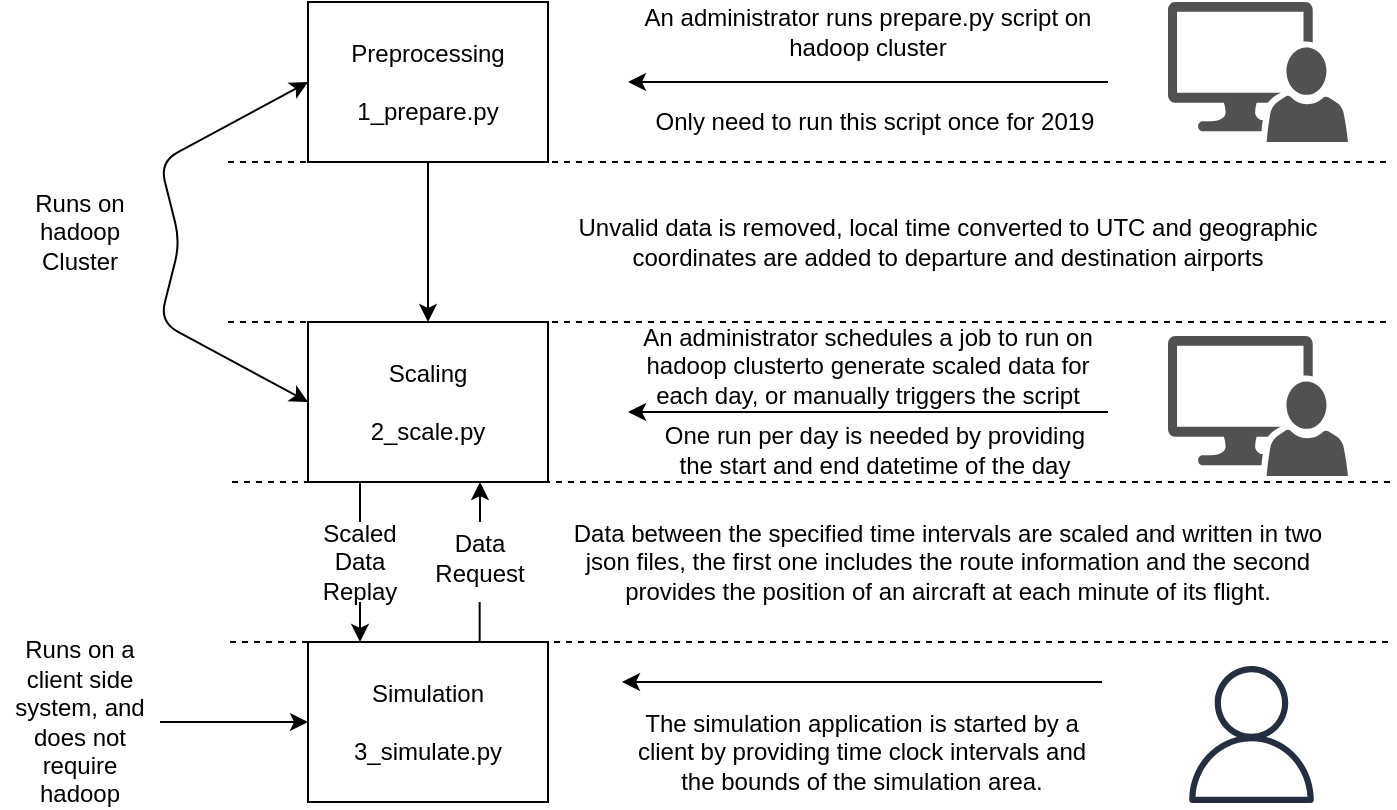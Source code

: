 <mxfile version="13.0.0" type="device"><diagram id="9F6oBmiW1dw53LUDTHpk" name="Page-1"><mxGraphModel dx="1185" dy="721" grid="1" gridSize="10" guides="1" tooltips="1" connect="1" arrows="1" fold="1" page="1" pageScale="1" pageWidth="827" pageHeight="583" math="0" shadow="0"><root><mxCell id="0"/><mxCell id="1" parent="0"/><mxCell id="dcO2wPu4HM9BPRL9SGTF-2" value="Preprocessing&lt;br&gt;&lt;br&gt;1_prepare.py" style="rounded=0;whiteSpace=wrap;html=1;" vertex="1" parent="1"><mxGeometry x="220" y="80" width="120" height="80" as="geometry"/></mxCell><mxCell id="dcO2wPu4HM9BPRL9SGTF-3" value="Scaling&lt;br&gt;&lt;br&gt;2_scale.py" style="rounded=0;whiteSpace=wrap;html=1;" vertex="1" parent="1"><mxGeometry x="220" y="240" width="120" height="80" as="geometry"/></mxCell><mxCell id="dcO2wPu4HM9BPRL9SGTF-4" value="Simulation&lt;br&gt;&lt;br&gt;3_simulate.py" style="rounded=0;whiteSpace=wrap;html=1;" vertex="1" parent="1"><mxGeometry x="220" y="400" width="120" height="80" as="geometry"/></mxCell><mxCell id="dcO2wPu4HM9BPRL9SGTF-6" value="" style="pointerEvents=1;shadow=0;dashed=0;html=1;strokeColor=none;labelPosition=center;verticalLabelPosition=bottom;verticalAlign=top;align=center;fillColor=#515151;shape=mxgraph.mscae.system_center.admin_console" vertex="1" parent="1"><mxGeometry x="650" y="80" width="90" height="70" as="geometry"/></mxCell><mxCell id="dcO2wPu4HM9BPRL9SGTF-7" value="" style="endArrow=classic;html=1;" edge="1" parent="1"><mxGeometry width="50" height="50" relative="1" as="geometry"><mxPoint x="620" y="120" as="sourcePoint"/><mxPoint x="380" y="120" as="targetPoint"/></mxGeometry></mxCell><mxCell id="dcO2wPu4HM9BPRL9SGTF-8" value="An administrator runs prepare.py script on hadoop cluster" style="text;html=1;strokeColor=none;fillColor=none;align=center;verticalAlign=middle;whiteSpace=wrap;rounded=0;" vertex="1" parent="1"><mxGeometry x="380" y="80" width="240" height="30" as="geometry"/></mxCell><mxCell id="dcO2wPu4HM9BPRL9SGTF-9" value="" style="endArrow=classic;html=1;exitX=0.5;exitY=1;exitDx=0;exitDy=0;entryX=0.5;entryY=0;entryDx=0;entryDy=0;" edge="1" parent="1" source="dcO2wPu4HM9BPRL9SGTF-2" target="dcO2wPu4HM9BPRL9SGTF-3"><mxGeometry width="50" height="50" relative="1" as="geometry"><mxPoint x="360" y="310" as="sourcePoint"/><mxPoint x="410" y="260" as="targetPoint"/></mxGeometry></mxCell><mxCell id="dcO2wPu4HM9BPRL9SGTF-10" value="Unvalid data is removed, local time converted to UTC and geographic coordinates are added to departure and destination airports" style="text;html=1;strokeColor=none;fillColor=none;align=center;verticalAlign=middle;whiteSpace=wrap;rounded=0;" vertex="1" parent="1"><mxGeometry x="340" y="160" width="400" height="80" as="geometry"/></mxCell><mxCell id="dcO2wPu4HM9BPRL9SGTF-11" value="" style="endArrow=none;dashed=1;html=1;" edge="1" parent="1"><mxGeometry width="50" height="50" relative="1" as="geometry"><mxPoint x="180" y="160" as="sourcePoint"/><mxPoint x="760" y="160" as="targetPoint"/></mxGeometry></mxCell><mxCell id="dcO2wPu4HM9BPRL9SGTF-12" value="" style="endArrow=none;dashed=1;html=1;" edge="1" parent="1"><mxGeometry width="50" height="50" relative="1" as="geometry"><mxPoint x="180" y="240" as="sourcePoint"/><mxPoint x="762" y="240" as="targetPoint"/></mxGeometry></mxCell><mxCell id="dcO2wPu4HM9BPRL9SGTF-13" value="" style="endArrow=none;dashed=1;html=1;" edge="1" parent="1"><mxGeometry width="50" height="50" relative="1" as="geometry"><mxPoint x="182" y="320" as="sourcePoint"/><mxPoint x="762" y="320" as="targetPoint"/></mxGeometry></mxCell><mxCell id="dcO2wPu4HM9BPRL9SGTF-18" value="Only need to run this script once for 2019" style="text;html=1;strokeColor=none;fillColor=none;align=center;verticalAlign=middle;whiteSpace=wrap;rounded=0;" vertex="1" parent="1"><mxGeometry x="390" y="130" width="227" height="20" as="geometry"/></mxCell><mxCell id="dcO2wPu4HM9BPRL9SGTF-19" value="" style="endArrow=classic;html=1;" edge="1" parent="1"><mxGeometry width="50" height="50" relative="1" as="geometry"><mxPoint x="620" y="285" as="sourcePoint"/><mxPoint x="380" y="285" as="targetPoint"/></mxGeometry></mxCell><mxCell id="dcO2wPu4HM9BPRL9SGTF-20" value="An administrator schedules a job to run on hadoop clusterto generate scaled data for each day, or manually triggers the script" style="text;html=1;strokeColor=none;fillColor=none;align=center;verticalAlign=middle;whiteSpace=wrap;rounded=0;" vertex="1" parent="1"><mxGeometry x="380" y="240" width="240" height="44.5" as="geometry"/></mxCell><mxCell id="dcO2wPu4HM9BPRL9SGTF-21" value="One run per day is needed by providing the start and end datetime of the day" style="text;html=1;strokeColor=none;fillColor=none;align=center;verticalAlign=middle;whiteSpace=wrap;rounded=0;" vertex="1" parent="1"><mxGeometry x="390" y="290" width="227" height="27" as="geometry"/></mxCell><mxCell id="dcO2wPu4HM9BPRL9SGTF-23" value="" style="outlineConnect=0;fontColor=#232F3E;gradientColor=none;fillColor=#232F3E;strokeColor=none;dashed=0;verticalLabelPosition=bottom;verticalAlign=top;align=center;html=1;fontSize=12;fontStyle=0;aspect=fixed;pointerEvents=1;shape=mxgraph.aws4.user;" vertex="1" parent="1"><mxGeometry x="657.5" y="412" width="68.5" height="68.5" as="geometry"/></mxCell><mxCell id="dcO2wPu4HM9BPRL9SGTF-24" value="" style="endArrow=none;dashed=1;html=1;" edge="1" parent="1"><mxGeometry width="50" height="50" relative="1" as="geometry"><mxPoint x="181" y="400" as="sourcePoint"/><mxPoint x="761" y="400" as="targetPoint"/></mxGeometry></mxCell><mxCell id="dcO2wPu4HM9BPRL9SGTF-25" value="Data between the specified time intervals are scaled and written in two json files, the first one includes the route information and the second provides the position of an aircraft at each minute of its flight." style="text;html=1;strokeColor=none;fillColor=none;align=center;verticalAlign=middle;whiteSpace=wrap;rounded=0;" vertex="1" parent="1"><mxGeometry x="340" y="320" width="400" height="80" as="geometry"/></mxCell><mxCell id="dcO2wPu4HM9BPRL9SGTF-26" value="Runs on hadoop Cluster" style="text;html=1;strokeColor=none;fillColor=none;align=center;verticalAlign=middle;whiteSpace=wrap;rounded=0;" vertex="1" parent="1"><mxGeometry x="66" y="150" width="80" height="90" as="geometry"/></mxCell><mxCell id="dcO2wPu4HM9BPRL9SGTF-28" value="" style="endArrow=classic;html=1;" edge="1" parent="1"><mxGeometry width="50" height="50" relative="1" as="geometry"><mxPoint x="617" y="420" as="sourcePoint"/><mxPoint x="377" y="420" as="targetPoint"/></mxGeometry></mxCell><mxCell id="dcO2wPu4HM9BPRL9SGTF-29" value="The simulation application is started by a client by providing time clock intervals and the bounds of the simulation area." style="text;html=1;strokeColor=none;fillColor=none;align=center;verticalAlign=middle;whiteSpace=wrap;rounded=0;" vertex="1" parent="1"><mxGeometry x="377" y="430" width="240" height="50" as="geometry"/></mxCell><mxCell id="dcO2wPu4HM9BPRL9SGTF-32" value="" style="endArrow=classic;startArrow=classic;html=1;entryX=0;entryY=0.5;entryDx=0;entryDy=0;exitX=0;exitY=0.5;exitDx=0;exitDy=0;" edge="1" parent="1" source="dcO2wPu4HM9BPRL9SGTF-3" target="dcO2wPu4HM9BPRL9SGTF-2"><mxGeometry width="50" height="50" relative="1" as="geometry"><mxPoint x="246" y="370" as="sourcePoint"/><mxPoint x="296" y="320" as="targetPoint"/><Array as="points"><mxPoint x="146" y="240"/><mxPoint x="156" y="200"/><mxPoint x="146" y="160"/></Array></mxGeometry></mxCell><mxCell id="dcO2wPu4HM9BPRL9SGTF-33" value="" style="endArrow=classic;html=1;entryX=0;entryY=0.5;entryDx=0;entryDy=0;" edge="1" parent="1" target="dcO2wPu4HM9BPRL9SGTF-4"><mxGeometry width="50" height="50" relative="1" as="geometry"><mxPoint x="146" y="440" as="sourcePoint"/><mxPoint x="296" y="320" as="targetPoint"/></mxGeometry></mxCell><mxCell id="dcO2wPu4HM9BPRL9SGTF-34" value="Runs on a client side system, and does not require hadoop" style="text;html=1;strokeColor=none;fillColor=none;align=center;verticalAlign=middle;whiteSpace=wrap;rounded=0;" vertex="1" parent="1"><mxGeometry x="66" y="400" width="80" height="80" as="geometry"/></mxCell><mxCell id="dcO2wPu4HM9BPRL9SGTF-35" value="" style="pointerEvents=1;shadow=0;dashed=0;html=1;strokeColor=none;labelPosition=center;verticalLabelPosition=bottom;verticalAlign=top;align=center;fillColor=#515151;shape=mxgraph.mscae.system_center.admin_console" vertex="1" parent="1"><mxGeometry x="650" y="247" width="90" height="70" as="geometry"/></mxCell><mxCell id="dcO2wPu4HM9BPRL9SGTF-37" value="Data Request" style="text;html=1;strokeColor=none;fillColor=none;align=center;verticalAlign=middle;whiteSpace=wrap;rounded=0;" vertex="1" parent="1"><mxGeometry x="286" y="340" width="40" height="35" as="geometry"/></mxCell><mxCell id="dcO2wPu4HM9BPRL9SGTF-39" value="Scaled Data Replay" style="text;html=1;strokeColor=none;fillColor=none;align=center;verticalAlign=middle;whiteSpace=wrap;rounded=0;" vertex="1" parent="1"><mxGeometry x="226" y="350" width="40" height="20" as="geometry"/></mxCell><mxCell id="dcO2wPu4HM9BPRL9SGTF-41" value="" style="endArrow=classic;html=1;exitX=0.5;exitY=0;exitDx=0;exitDy=0;" edge="1" parent="1" source="dcO2wPu4HM9BPRL9SGTF-37"><mxGeometry width="50" height="50" relative="1" as="geometry"><mxPoint x="246" y="370" as="sourcePoint"/><mxPoint x="306" y="320" as="targetPoint"/></mxGeometry></mxCell><mxCell id="dcO2wPu4HM9BPRL9SGTF-42" value="" style="endArrow=classic;html=1;" edge="1" parent="1"><mxGeometry width="50" height="50" relative="1" as="geometry"><mxPoint x="246" y="380" as="sourcePoint"/><mxPoint x="246" y="400" as="targetPoint"/></mxGeometry></mxCell><mxCell id="dcO2wPu4HM9BPRL9SGTF-44" value="" style="endArrow=none;html=1;" edge="1" parent="1"><mxGeometry width="50" height="50" relative="1" as="geometry"><mxPoint x="246" y="340" as="sourcePoint"/><mxPoint x="246" y="320" as="targetPoint"/></mxGeometry></mxCell><mxCell id="dcO2wPu4HM9BPRL9SGTF-45" value="" style="endArrow=none;html=1;" edge="1" parent="1"><mxGeometry width="50" height="50" relative="1" as="geometry"><mxPoint x="305.83" y="400" as="sourcePoint"/><mxPoint x="305.83" y="380" as="targetPoint"/></mxGeometry></mxCell></root></mxGraphModel></diagram></mxfile>